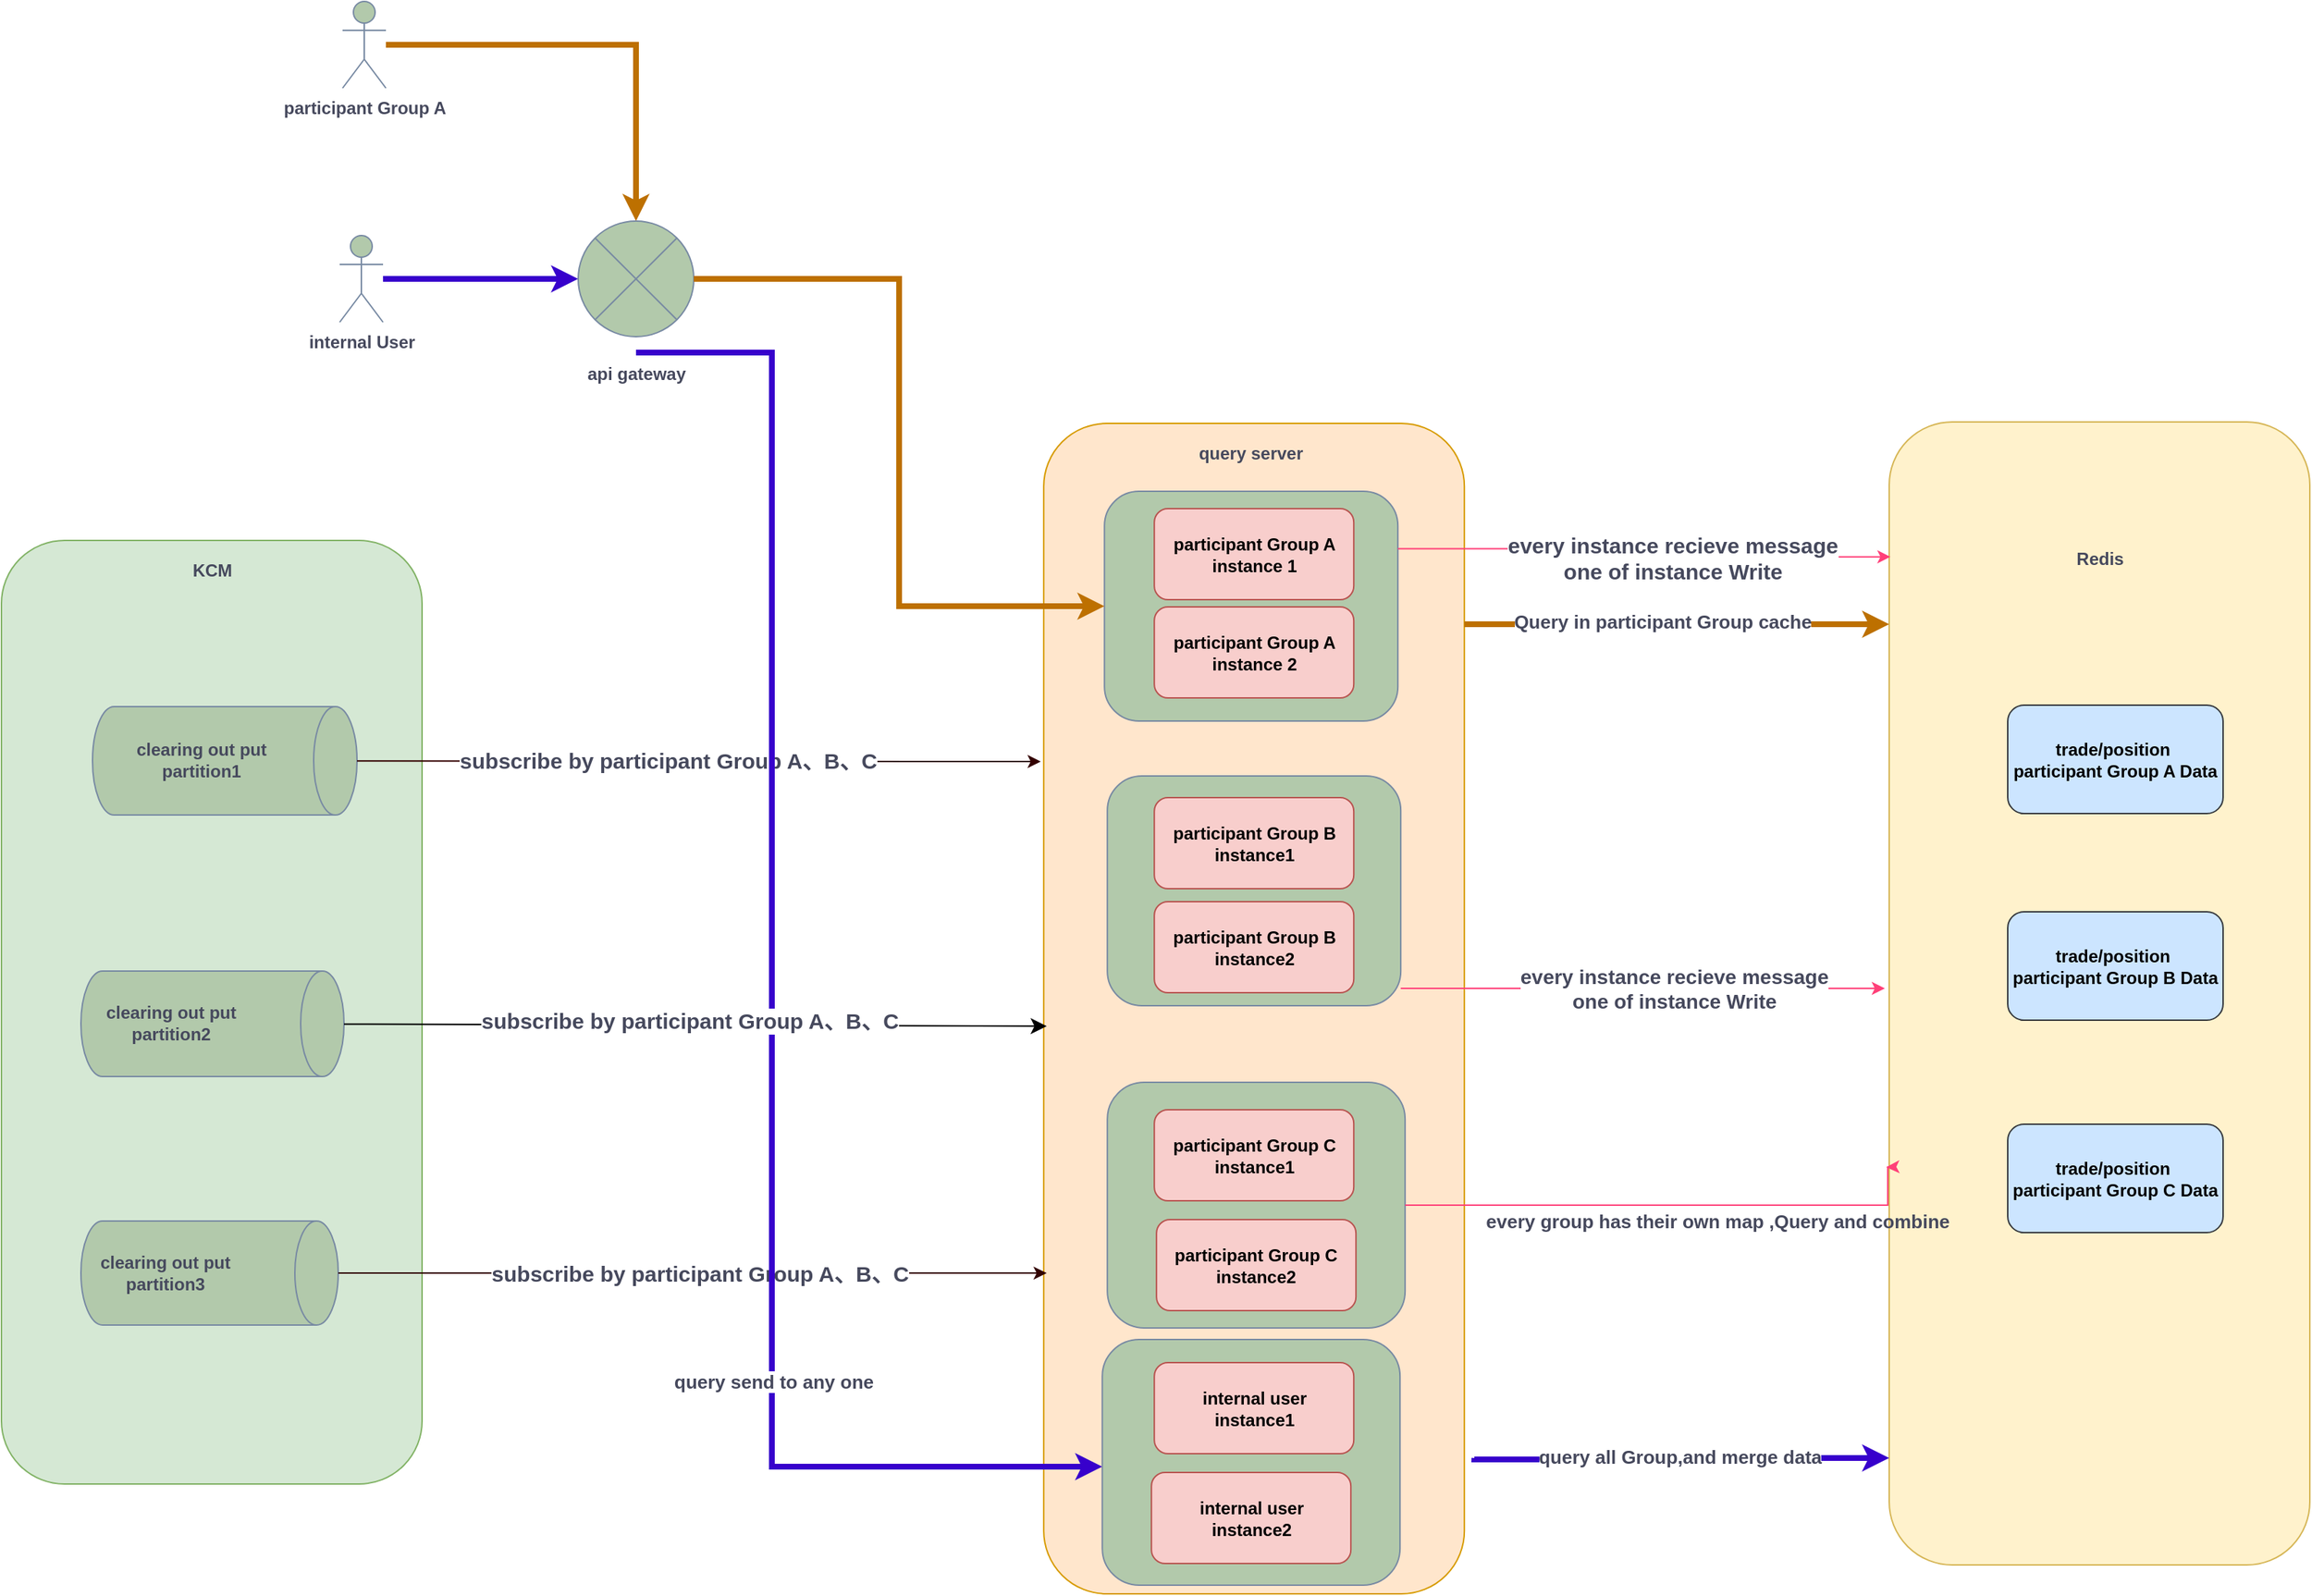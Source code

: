 <mxfile version="24.8.3">
  <diagram name="Copy of recieveKCM" id="2EJsEfAmggMtnAI3iPWr">
    <mxGraphModel dx="1674" dy="2356" grid="0" gridSize="10" guides="1" tooltips="1" connect="1" arrows="1" fold="1" page="0" pageScale="1" pageWidth="850" pageHeight="1100" math="0" shadow="0">
      <root>
        <mxCell id="M6_-3m2SQkEvxoRmAAAT-0" />
        <mxCell id="M6_-3m2SQkEvxoRmAAAT-1" parent="M6_-3m2SQkEvxoRmAAAT-0" />
        <mxCell id="M6_-3m2SQkEvxoRmAAAT-2" value="" style="rounded=1;whiteSpace=wrap;html=1;fillColor=#d5e8d4;strokeColor=#82b366;fontStyle=1" parent="M6_-3m2SQkEvxoRmAAAT-1" vertex="1">
          <mxGeometry x="719" y="-671" width="291" height="653" as="geometry" />
        </mxCell>
        <mxCell id="M6_-3m2SQkEvxoRmAAAT-3" value="KCM" style="text;html=1;align=center;verticalAlign=middle;whiteSpace=wrap;rounded=0;fontColor=#46495D;fontStyle=1" parent="M6_-3m2SQkEvxoRmAAAT-1" vertex="1">
          <mxGeometry x="834.5" y="-665" width="60" height="30" as="geometry" />
        </mxCell>
        <mxCell id="M6_-3m2SQkEvxoRmAAAT-4" value="" style="shape=cylinder3;whiteSpace=wrap;html=1;boundedLbl=1;backgroundOutline=1;size=15;strokeColor=#788AA3;fontColor=#46495D;fillColor=#B2C9AB;rotation=90;fontStyle=1" parent="M6_-3m2SQkEvxoRmAAAT-1" vertex="1">
          <mxGeometry x="836" y="-610" width="75" height="183" as="geometry" />
        </mxCell>
        <mxCell id="M6_-3m2SQkEvxoRmAAAT-5" value="" style="shape=cylinder3;whiteSpace=wrap;html=1;boundedLbl=1;backgroundOutline=1;size=15;strokeColor=#788AA3;fontColor=#46495D;fillColor=#B2C9AB;rotation=90;fontStyle=1" parent="M6_-3m2SQkEvxoRmAAAT-1" vertex="1">
          <mxGeometry x="828.5" y="-427.5" width="73" height="182" as="geometry" />
        </mxCell>
        <mxCell id="M6_-3m2SQkEvxoRmAAAT-6" value="" style="shape=cylinder3;whiteSpace=wrap;html=1;boundedLbl=1;backgroundOutline=1;size=15;strokeColor=#788AA3;fontColor=#46495D;fillColor=#B2C9AB;rotation=90;fontStyle=1" parent="M6_-3m2SQkEvxoRmAAAT-1" vertex="1">
          <mxGeometry x="827" y="-253" width="72" height="178" as="geometry" />
        </mxCell>
        <mxCell id="M6_-3m2SQkEvxoRmAAAT-7" value="&lt;span&gt;clearing out put partition1&lt;/span&gt;" style="text;html=1;align=center;verticalAlign=middle;whiteSpace=wrap;rounded=0;fontColor=#46495D;fontStyle=1" parent="M6_-3m2SQkEvxoRmAAAT-1" vertex="1">
          <mxGeometry x="811" y="-535" width="93" height="31" as="geometry" />
        </mxCell>
        <mxCell id="M6_-3m2SQkEvxoRmAAAT-8" value="&lt;span&gt;clearing out put partition2&lt;/span&gt;" style="text;html=1;align=center;verticalAlign=middle;whiteSpace=wrap;rounded=0;fontColor=#46495D;fontStyle=1" parent="M6_-3m2SQkEvxoRmAAAT-1" vertex="1">
          <mxGeometry x="790" y="-352.5" width="93" height="31" as="geometry" />
        </mxCell>
        <mxCell id="M6_-3m2SQkEvxoRmAAAT-9" value="&lt;span&gt;clearing out put partition3&lt;/span&gt;" style="text;html=1;align=center;verticalAlign=middle;whiteSpace=wrap;rounded=0;fontColor=#46495D;fontStyle=1" parent="M6_-3m2SQkEvxoRmAAAT-1" vertex="1">
          <mxGeometry x="786" y="-179.5" width="93" height="31" as="geometry" />
        </mxCell>
        <mxCell id="M6_-3m2SQkEvxoRmAAAT-10" value="" style="rounded=1;whiteSpace=wrap;html=1;fillColor=#ffe6cc;strokeColor=#d79b00;fontStyle=1" parent="M6_-3m2SQkEvxoRmAAAT-1" vertex="1">
          <mxGeometry x="1440.09" y="-752" width="291" height="810" as="geometry" />
        </mxCell>
        <mxCell id="M6_-3m2SQkEvxoRmAAAT-11" value="query server" style="text;html=1;align=center;verticalAlign=middle;whiteSpace=wrap;rounded=0;fontColor=#46495D;fontStyle=1" parent="M6_-3m2SQkEvxoRmAAAT-1" vertex="1">
          <mxGeometry x="1520.09" y="-746" width="127" height="30" as="geometry" />
        </mxCell>
        <mxCell id="M6_-3m2SQkEvxoRmAAAT-12" style="edgeStyle=orthogonalEdgeStyle;rounded=0;orthogonalLoop=1;jettySize=auto;html=1;entryX=0;entryY=0.5;entryDx=0;entryDy=0;strokeColor=#3700CC;fontColor=#46495D;fillColor=#6a00ff;strokeWidth=4;align=center;verticalAlign=middle;fontFamily=Helvetica;fontSize=11;labelBackgroundColor=default;endArrow=classic;fontStyle=1" parent="M6_-3m2SQkEvxoRmAAAT-1" source="M6_-3m2SQkEvxoRmAAAT-13" target="M6_-3m2SQkEvxoRmAAAT-16" edge="1">
          <mxGeometry relative="1" as="geometry" />
        </mxCell>
        <mxCell id="M6_-3m2SQkEvxoRmAAAT-13" value="internal User" style="shape=umlActor;verticalLabelPosition=bottom;verticalAlign=top;html=1;outlineConnect=0;strokeColor=#788AA3;fontColor=#46495D;fillColor=#B2C9AB;fontStyle=1" parent="M6_-3m2SQkEvxoRmAAAT-1" vertex="1">
          <mxGeometry x="953" y="-882" width="30" height="60" as="geometry" />
        </mxCell>
        <mxCell id="M6_-3m2SQkEvxoRmAAAT-14" style="edgeStyle=orthogonalEdgeStyle;rounded=0;orthogonalLoop=1;jettySize=auto;html=1;strokeColor=#BD7000;fontColor=#46495D;fillColor=#f0a30a;strokeWidth=4;fontStyle=1" parent="M6_-3m2SQkEvxoRmAAAT-1" source="M6_-3m2SQkEvxoRmAAAT-15" target="M6_-3m2SQkEvxoRmAAAT-16" edge="1">
          <mxGeometry relative="1" as="geometry" />
        </mxCell>
        <mxCell id="M6_-3m2SQkEvxoRmAAAT-15" value="participant Group A" style="shape=umlActor;verticalLabelPosition=bottom;verticalAlign=top;html=1;outlineConnect=0;strokeColor=#788AA3;fontColor=#46495D;fillColor=#B2C9AB;fontStyle=1" parent="M6_-3m2SQkEvxoRmAAAT-1" vertex="1">
          <mxGeometry x="955" y="-1044" width="30" height="60" as="geometry" />
        </mxCell>
        <mxCell id="M6_-3m2SQkEvxoRmAAAT-16" value="" style="shape=sumEllipse;perimeter=ellipsePerimeter;whiteSpace=wrap;html=1;backgroundOutline=1;strokeColor=#788AA3;fontColor=#46495D;fillColor=#B2C9AB;fontStyle=1" parent="M6_-3m2SQkEvxoRmAAAT-1" vertex="1">
          <mxGeometry x="1118" y="-892" width="80" height="80" as="geometry" />
        </mxCell>
        <mxCell id="M6_-3m2SQkEvxoRmAAAT-17" value="api gateway" style="text;html=1;align=center;verticalAlign=middle;whiteSpace=wrap;rounded=0;fontColor=#46495D;fontStyle=1" parent="M6_-3m2SQkEvxoRmAAAT-1" vertex="1">
          <mxGeometry x="1098.5" y="-801" width="119" height="30" as="geometry" />
        </mxCell>
        <mxCell id="M6_-3m2SQkEvxoRmAAAT-18" style="edgeStyle=orthogonalEdgeStyle;rounded=0;orthogonalLoop=1;jettySize=auto;html=1;strokeColor=#330000;fontColor=#46495D;fillColor=#B2C9AB;fontStyle=0;entryX=0.007;entryY=0.726;entryDx=0;entryDy=0;entryPerimeter=0;" parent="M6_-3m2SQkEvxoRmAAAT-1" source="M6_-3m2SQkEvxoRmAAAT-6" target="M6_-3m2SQkEvxoRmAAAT-10" edge="1">
          <mxGeometry relative="1" as="geometry">
            <mxPoint x="1462" y="-163" as="targetPoint" />
            <Array as="points" />
          </mxGeometry>
        </mxCell>
        <mxCell id="M6_-3m2SQkEvxoRmAAAT-19" value="&lt;font style=&quot;font-size: 15px;&quot;&gt;subscribe by participant Group A、B、C&lt;/font&gt;" style="edgeLabel;html=1;align=center;verticalAlign=middle;resizable=0;points=[];strokeColor=#788AA3;fontColor=#46495D;fillColor=#B2C9AB;fontStyle=1" parent="M6_-3m2SQkEvxoRmAAAT-18" vertex="1" connectable="0">
          <mxGeometry x="-0.35" y="-2" relative="1" as="geometry">
            <mxPoint x="90" y="-2" as="offset" />
          </mxGeometry>
        </mxCell>
        <mxCell id="M6_-3m2SQkEvxoRmAAAT-20" style="edgeStyle=orthogonalEdgeStyle;rounded=0;orthogonalLoop=1;jettySize=auto;html=1;strokeColor=#330000;fontColor=#46495D;fillColor=#B2C9AB;fontStyle=1;" parent="M6_-3m2SQkEvxoRmAAAT-1" source="M6_-3m2SQkEvxoRmAAAT-4" edge="1">
          <mxGeometry relative="1" as="geometry">
            <mxPoint x="1438" y="-518" as="targetPoint" />
            <Array as="points">
              <mxPoint x="1415" y="-518" />
            </Array>
          </mxGeometry>
        </mxCell>
        <mxCell id="M6_-3m2SQkEvxoRmAAAT-21" value="&lt;span style=&quot;font-size: 15px;&quot;&gt;subscribe by participant Group A、B、C&lt;/span&gt;" style="edgeLabel;html=1;align=center;verticalAlign=middle;resizable=0;points=[];strokeColor=#788AA3;fontColor=#46495D;fillColor=#B2C9AB;fontStyle=1" parent="M6_-3m2SQkEvxoRmAAAT-20" vertex="1" connectable="0">
          <mxGeometry x="-0.408" y="-1" relative="1" as="geometry">
            <mxPoint x="75" y="-2" as="offset" />
          </mxGeometry>
        </mxCell>
        <mxCell id="M6_-3m2SQkEvxoRmAAAT-24" value="" style="rounded=1;whiteSpace=wrap;html=1;fillColor=#fff2cc;strokeColor=#d6b656;fontStyle=1" parent="M6_-3m2SQkEvxoRmAAAT-1" vertex="1">
          <mxGeometry x="2025" y="-753" width="291" height="791" as="geometry" />
        </mxCell>
        <mxCell id="M6_-3m2SQkEvxoRmAAAT-25" value="Redis" style="text;html=1;align=center;verticalAlign=middle;whiteSpace=wrap;rounded=0;fontColor=#46495D;fontStyle=1" parent="M6_-3m2SQkEvxoRmAAAT-1" vertex="1">
          <mxGeometry x="2140.5" y="-673" width="60" height="30" as="geometry" />
        </mxCell>
        <mxCell id="M6_-3m2SQkEvxoRmAAAT-26" value="&lt;span style=&quot;text-wrap: nowrap;&quot;&gt;trade/position&amp;nbsp;&lt;br&gt;&lt;/span&gt;&lt;span style=&quot;text-wrap: nowrap;&quot;&gt;participant Group B Data&lt;/span&gt;&lt;span style=&quot;text-wrap: nowrap;&quot;&gt;&lt;br&gt;&lt;/span&gt;" style="rounded=1;whiteSpace=wrap;html=1;strokeColor=#36393d;fillColor=#cce5ff;fontStyle=1" parent="M6_-3m2SQkEvxoRmAAAT-1" vertex="1">
          <mxGeometry x="2107" y="-414" width="149" height="75" as="geometry" />
        </mxCell>
        <mxCell id="M6_-3m2SQkEvxoRmAAAT-27" style="edgeStyle=orthogonalEdgeStyle;rounded=0;orthogonalLoop=1;jettySize=auto;html=1;strokeColor=#3700CC;fontColor=#46495D;fillColor=#6a00ff;strokeWidth=4;align=center;verticalAlign=middle;fontFamily=Helvetica;fontSize=11;labelBackgroundColor=default;endArrow=classic;exitX=0.5;exitY=0;exitDx=0;exitDy=0;fontStyle=1;" parent="M6_-3m2SQkEvxoRmAAAT-1" source="M6_-3m2SQkEvxoRmAAAT-17" target="M6_-3m2SQkEvxoRmAAAT-54" edge="1">
          <mxGeometry relative="1" as="geometry">
            <mxPoint x="1177" y="-593" as="sourcePoint" />
            <mxPoint x="1429" y="-51" as="targetPoint" />
            <Array as="points">
              <mxPoint x="1252" y="-801" />
              <mxPoint x="1252" y="-30" />
            </Array>
          </mxGeometry>
        </mxCell>
        <mxCell id="M6_-3m2SQkEvxoRmAAAT-28" value="" style="edgeLabel;html=1;align=center;verticalAlign=middle;resizable=0;points=[];strokeColor=#788AA3;fontColor=#46495D;fillColor=#B2C9AB;fontStyle=1" parent="M6_-3m2SQkEvxoRmAAAT-27" vertex="1" connectable="0">
          <mxGeometry x="0.451" y="1" relative="1" as="geometry">
            <mxPoint as="offset" />
          </mxGeometry>
        </mxCell>
        <mxCell id="M6_-3m2SQkEvxoRmAAAT-29" value="&lt;font style=&quot;font-size: 13px;&quot;&gt;query send to any one&lt;/font&gt;" style="edgeLabel;html=1;align=center;verticalAlign=middle;resizable=0;points=[];strokeColor=#788AA3;fontColor=#46495D;fillColor=#B2C9AB;fontStyle=1" parent="M6_-3m2SQkEvxoRmAAAT-27" vertex="1" connectable="0">
          <mxGeometry x="0.473" y="1" relative="1" as="geometry">
            <mxPoint as="offset" />
          </mxGeometry>
        </mxCell>
        <mxCell id="M6_-3m2SQkEvxoRmAAAT-30" value="" style="rounded=1;whiteSpace=wrap;html=1;strokeColor=#788AA3;fontColor=#46495D;fillColor=#B2C9AB;fontStyle=1" parent="M6_-3m2SQkEvxoRmAAAT-1" vertex="1">
          <mxGeometry x="1484.09" y="-296" width="206" height="170" as="geometry" />
        </mxCell>
        <mxCell id="M6_-3m2SQkEvxoRmAAAT-31" value="&lt;span style=&quot;text-wrap: nowrap;&quot;&gt;participant Group C&lt;br&gt;instance1&lt;/span&gt;" style="rounded=1;whiteSpace=wrap;html=1;strokeColor=#b85450;fillColor=#f8cecc;fontStyle=1" parent="M6_-3m2SQkEvxoRmAAAT-1" vertex="1">
          <mxGeometry x="1516.59" y="-277" width="138" height="63" as="geometry" />
        </mxCell>
        <mxCell id="M6_-3m2SQkEvxoRmAAAT-32" value="&lt;span style=&quot;text-wrap: nowrap;&quot;&gt;participant Group C&lt;/span&gt;&lt;br style=&quot;text-wrap: nowrap;&quot;&gt;&lt;span style=&quot;text-wrap: nowrap;&quot;&gt;instance2&lt;/span&gt;" style="rounded=1;whiteSpace=wrap;html=1;strokeColor=#b85450;fillColor=#f8cecc;fontStyle=1" parent="M6_-3m2SQkEvxoRmAAAT-1" vertex="1">
          <mxGeometry x="1518.09" y="-201" width="138" height="63" as="geometry" />
        </mxCell>
        <mxCell id="M6_-3m2SQkEvxoRmAAAT-33" style="edgeStyle=orthogonalEdgeStyle;rounded=0;orthogonalLoop=1;jettySize=auto;html=1;strokeColor=#FF4079;fontColor=#46495D;fillColor=#ffff88;fontStyle=1" parent="M6_-3m2SQkEvxoRmAAAT-1" source="M6_-3m2SQkEvxoRmAAAT-35" edge="1">
          <mxGeometry relative="1" as="geometry">
            <mxPoint x="2022" y="-361" as="targetPoint" />
            <Array as="points">
              <mxPoint x="2014" y="-361" />
              <mxPoint x="2014" y="-361" />
            </Array>
          </mxGeometry>
        </mxCell>
        <mxCell id="M6_-3m2SQkEvxoRmAAAT-34" value="&lt;font style=&quot;font-size: 14px;&quot;&gt;every instance recieve message&lt;br&gt;one of instance Write&lt;/font&gt;" style="edgeLabel;html=1;align=center;verticalAlign=middle;resizable=0;points=[];strokeColor=#788AA3;fontColor=#46495D;fillColor=#B2C9AB;fontStyle=1" parent="M6_-3m2SQkEvxoRmAAAT-33" vertex="1" connectable="0">
          <mxGeometry x="0.12" relative="1" as="geometry">
            <mxPoint x="1" as="offset" />
          </mxGeometry>
        </mxCell>
        <mxCell id="M6_-3m2SQkEvxoRmAAAT-35" value="" style="rounded=1;whiteSpace=wrap;html=1;strokeColor=#788AA3;fontColor=#46495D;fillColor=#B2C9AB;fontStyle=1" parent="M6_-3m2SQkEvxoRmAAAT-1" vertex="1">
          <mxGeometry x="1484.09" y="-508" width="203" height="159" as="geometry" />
        </mxCell>
        <mxCell id="M6_-3m2SQkEvxoRmAAAT-36" value="&lt;span style=&quot;text-wrap: nowrap;&quot;&gt;participant Group B&lt;/span&gt;&lt;div&gt;&lt;span style=&quot;text-wrap: nowrap;&quot;&gt;instance1&lt;/span&gt;&lt;/div&gt;" style="rounded=1;whiteSpace=wrap;html=1;strokeColor=#b85450;fillColor=#f8cecc;fontStyle=1" parent="M6_-3m2SQkEvxoRmAAAT-1" vertex="1">
          <mxGeometry x="1516.59" y="-493" width="138" height="63" as="geometry" />
        </mxCell>
        <mxCell id="M6_-3m2SQkEvxoRmAAAT-37" value="&lt;span style=&quot;text-wrap: nowrap;&quot;&gt;participant Group B&lt;/span&gt;&lt;div&gt;&lt;span style=&quot;text-wrap: nowrap;&quot;&gt;instance2&lt;/span&gt;&lt;/div&gt;" style="rounded=1;whiteSpace=wrap;html=1;strokeColor=#b85450;fillColor=#f8cecc;fontStyle=1" parent="M6_-3m2SQkEvxoRmAAAT-1" vertex="1">
          <mxGeometry x="1516.59" y="-421" width="138" height="63" as="geometry" />
        </mxCell>
        <mxCell id="M6_-3m2SQkEvxoRmAAAT-38" value="" style="rounded=1;whiteSpace=wrap;html=1;strokeColor=#788AA3;fontColor=#46495D;fillColor=#B2C9AB;fontStyle=1" parent="M6_-3m2SQkEvxoRmAAAT-1" vertex="1">
          <mxGeometry x="1482.09" y="-705" width="203" height="159" as="geometry" />
        </mxCell>
        <mxCell id="M6_-3m2SQkEvxoRmAAAT-39" value="&lt;span style=&quot;text-wrap: nowrap;&quot;&gt;participant Group A&lt;/span&gt;&lt;br style=&quot;text-wrap: nowrap;&quot;&gt;&lt;span style=&quot;text-wrap: nowrap;&quot;&gt;instance 1&lt;/span&gt;" style="rounded=1;whiteSpace=wrap;html=1;strokeColor=#b85450;fillColor=#f8cecc;fontStyle=1" parent="M6_-3m2SQkEvxoRmAAAT-1" vertex="1">
          <mxGeometry x="1516.59" y="-693" width="138" height="63" as="geometry" />
        </mxCell>
        <mxCell id="M6_-3m2SQkEvxoRmAAAT-40" value="&lt;span style=&quot;text-wrap: nowrap;&quot;&gt;participant Group A&lt;br&gt;instance 2&lt;/span&gt;" style="rounded=1;whiteSpace=wrap;html=1;strokeColor=#b85450;fillColor=#f8cecc;fontStyle=1" parent="M6_-3m2SQkEvxoRmAAAT-1" vertex="1">
          <mxGeometry x="1516.59" y="-625" width="138" height="63" as="geometry" />
        </mxCell>
        <mxCell id="M6_-3m2SQkEvxoRmAAAT-41" style="edgeStyle=orthogonalEdgeStyle;rounded=0;orthogonalLoop=1;jettySize=auto;html=1;strokeColor=#BD7000;fontColor=#46495D;fillColor=#f0a30a;strokeWidth=4;exitX=1;exitY=0.5;exitDx=0;exitDy=0;entryX=0;entryY=0.5;entryDx=0;entryDy=0;fontStyle=1" parent="M6_-3m2SQkEvxoRmAAAT-1" source="M6_-3m2SQkEvxoRmAAAT-16" target="M6_-3m2SQkEvxoRmAAAT-38" edge="1">
          <mxGeometry relative="1" as="geometry">
            <mxPoint x="1089" y="-882" as="sourcePoint" />
            <mxPoint x="1262" y="-760" as="targetPoint" />
          </mxGeometry>
        </mxCell>
        <mxCell id="M6_-3m2SQkEvxoRmAAAT-42" style="edgeStyle=orthogonalEdgeStyle;rounded=0;orthogonalLoop=1;jettySize=auto;html=1;strokeColor=#BD7000;fontColor=#46495D;fillColor=#f0a30a;strokeWidth=4;fontStyle=1;" parent="M6_-3m2SQkEvxoRmAAAT-1" source="M6_-3m2SQkEvxoRmAAAT-10" target="M6_-3m2SQkEvxoRmAAAT-24" edge="1">
          <mxGeometry relative="1" as="geometry">
            <mxPoint x="1738" y="-622" as="sourcePoint" />
            <mxPoint x="2148.91" y="-516.5" as="targetPoint" />
            <Array as="points">
              <mxPoint x="1950" y="-613" />
              <mxPoint x="1950" y="-613" />
            </Array>
          </mxGeometry>
        </mxCell>
        <mxCell id="M6_-3m2SQkEvxoRmAAAT-43" value="&lt;font style=&quot;font-size: 13px;&quot;&gt;Query in participant Group cache&lt;/font&gt;" style="edgeLabel;html=1;align=center;verticalAlign=middle;resizable=0;points=[];strokeColor=#788AA3;fontColor=#46495D;fillColor=#B2C9AB;fontStyle=1" parent="M6_-3m2SQkEvxoRmAAAT-42" vertex="1" connectable="0">
          <mxGeometry x="0.053" relative="1" as="geometry">
            <mxPoint x="-18" y="-2" as="offset" />
          </mxGeometry>
        </mxCell>
        <mxCell id="M6_-3m2SQkEvxoRmAAAT-46" style="edgeStyle=orthogonalEdgeStyle;rounded=0;orthogonalLoop=1;jettySize=auto;html=1;entryX=-0.007;entryY=0.652;entryDx=0;entryDy=0;strokeColor=#FF4079;fontColor=#46495D;fillColor=#ffff88;exitX=1;exitY=0.5;exitDx=0;exitDy=0;entryPerimeter=0;fontStyle=1" parent="M6_-3m2SQkEvxoRmAAAT-1" source="M6_-3m2SQkEvxoRmAAAT-30" target="M6_-3m2SQkEvxoRmAAAT-24" edge="1">
          <mxGeometry relative="1" as="geometry">
            <mxPoint x="1748" y="-351" as="sourcePoint" />
            <mxPoint x="2035" y="-506" as="targetPoint" />
            <Array as="points">
              <mxPoint x="2024" y="-211" />
            </Array>
          </mxGeometry>
        </mxCell>
        <mxCell id="M6_-3m2SQkEvxoRmAAAT-48" style="edgeStyle=orthogonalEdgeStyle;rounded=0;orthogonalLoop=1;jettySize=auto;html=1;entryX=0.003;entryY=0.118;entryDx=0;entryDy=0;strokeColor=#FF4079;fontColor=#46495D;fillColor=#ffff88;exitX=1;exitY=0.25;exitDx=0;exitDy=0;entryPerimeter=0;fontStyle=1" parent="M6_-3m2SQkEvxoRmAAAT-1" source="M6_-3m2SQkEvxoRmAAAT-38" target="M6_-3m2SQkEvxoRmAAAT-24" edge="1">
          <mxGeometry relative="1" as="geometry">
            <mxPoint x="1748" y="-351" as="sourcePoint" />
            <mxPoint x="2035" y="-506" as="targetPoint" />
          </mxGeometry>
        </mxCell>
        <mxCell id="M6_-3m2SQkEvxoRmAAAT-49" value="&lt;font style=&quot;font-size: 15px;&quot;&gt;every instance recieve message&lt;br&gt;one of instance Write&lt;/font&gt;" style="edgeLabel;html=1;align=center;verticalAlign=middle;resizable=0;points=[];strokeColor=#788AA3;fontColor=#46495D;fillColor=#B2C9AB;fontStyle=1" parent="M6_-3m2SQkEvxoRmAAAT-48" vertex="1" connectable="0">
          <mxGeometry x="0.12" relative="1" as="geometry">
            <mxPoint x="1" as="offset" />
          </mxGeometry>
        </mxCell>
        <mxCell id="M6_-3m2SQkEvxoRmAAAT-50" value="&lt;font style=&quot;font-size: 13px;&quot;&gt;every group has their own map ,Query and combine&lt;/font&gt;" style="text;html=1;align=center;verticalAlign=middle;resizable=0;points=[];autosize=1;strokeColor=none;fillColor=none;fontColor=#46495D;fontStyle=1" parent="M6_-3m2SQkEvxoRmAAAT-1" vertex="1">
          <mxGeometry x="1747" y="-214" width="317" height="28" as="geometry" />
        </mxCell>
        <mxCell id="M6_-3m2SQkEvxoRmAAAT-52" value="&lt;span style=&quot;text-wrap: nowrap;&quot;&gt;trade/position&amp;nbsp;&lt;br&gt;participant Group A Data&lt;/span&gt;" style="rounded=1;whiteSpace=wrap;html=1;strokeColor=#36393d;fillColor=#cce5ff;fontStyle=1" parent="M6_-3m2SQkEvxoRmAAAT-1" vertex="1">
          <mxGeometry x="2107" y="-557" width="149" height="75" as="geometry" />
        </mxCell>
        <mxCell id="M6_-3m2SQkEvxoRmAAAT-53" value="&lt;span style=&quot;text-wrap: nowrap;&quot;&gt;trade/position&amp;nbsp;&lt;br&gt;&lt;/span&gt;&lt;span style=&quot;text-wrap: nowrap;&quot;&gt;participant Group C Data&lt;/span&gt;&lt;span style=&quot;text-wrap: nowrap;&quot;&gt;&lt;br&gt;&lt;/span&gt;" style="rounded=1;whiteSpace=wrap;html=1;strokeColor=#36393d;fillColor=#cce5ff;fontStyle=1" parent="M6_-3m2SQkEvxoRmAAAT-1" vertex="1">
          <mxGeometry x="2107" y="-267" width="149" height="75" as="geometry" />
        </mxCell>
        <mxCell id="M6_-3m2SQkEvxoRmAAAT-54" value="" style="rounded=1;whiteSpace=wrap;html=1;strokeColor=#788AA3;fontColor=#46495D;fillColor=#B2C9AB;fontStyle=1" parent="M6_-3m2SQkEvxoRmAAAT-1" vertex="1">
          <mxGeometry x="1480.59" y="-118" width="206" height="170" as="geometry" />
        </mxCell>
        <mxCell id="M6_-3m2SQkEvxoRmAAAT-55" value="&lt;span style=&quot;text-wrap: nowrap;&quot;&gt;internal user&lt;br&gt;instance1&lt;/span&gt;" style="rounded=1;whiteSpace=wrap;html=1;strokeColor=#b85450;fillColor=#f8cecc;fontStyle=1" parent="M6_-3m2SQkEvxoRmAAAT-1" vertex="1">
          <mxGeometry x="1516.59" y="-102" width="138" height="63" as="geometry" />
        </mxCell>
        <mxCell id="M6_-3m2SQkEvxoRmAAAT-56" value="&lt;span style=&quot;text-wrap: nowrap;&quot;&gt;internal user&lt;/span&gt;&lt;br style=&quot;text-wrap: nowrap;&quot;&gt;&lt;span style=&quot;text-wrap: nowrap;&quot;&gt;instance2&lt;/span&gt;" style="rounded=1;whiteSpace=wrap;html=1;strokeColor=#b85450;fillColor=#f8cecc;fontStyle=1" parent="M6_-3m2SQkEvxoRmAAAT-1" vertex="1">
          <mxGeometry x="1514.59" y="-26" width="138" height="63" as="geometry" />
        </mxCell>
        <mxCell id="KhiKMewJtcw4rjyNLkzX-0" style="edgeStyle=none;curved=1;rounded=0;orthogonalLoop=1;jettySize=auto;html=1;entryX=0.007;entryY=0.515;entryDx=0;entryDy=0;entryPerimeter=0;fontSize=12;startSize=8;endSize=8;" parent="M6_-3m2SQkEvxoRmAAAT-1" source="M6_-3m2SQkEvxoRmAAAT-5" target="M6_-3m2SQkEvxoRmAAAT-10" edge="1">
          <mxGeometry relative="1" as="geometry" />
        </mxCell>
        <mxCell id="AA9q0XHQou2nM1GhBnzn-0" value="&lt;span style=&quot;font-size: 15px;&quot;&gt;subscribe by participant Group A、B、C&lt;/span&gt;" style="edgeLabel;html=1;align=center;verticalAlign=middle;resizable=0;points=[];strokeColor=#788AA3;fontColor=#46495D;fillColor=#B2C9AB;fontStyle=1" vertex="1" connectable="0" parent="M6_-3m2SQkEvxoRmAAAT-1">
          <mxGeometry x="1194.999" y="-338.996" as="geometry" />
        </mxCell>
        <mxCell id="AA9q0XHQou2nM1GhBnzn-1" style="edgeStyle=orthogonalEdgeStyle;rounded=0;orthogonalLoop=1;jettySize=auto;html=1;strokeColor=#3700CC;fontColor=#46495D;fillColor=#6a00ff;strokeWidth=4;align=center;verticalAlign=middle;fontFamily=Helvetica;fontSize=11;labelBackgroundColor=default;endArrow=classic;fontStyle=1;entryX=-0.007;entryY=0.24;entryDx=0;entryDy=0;entryPerimeter=0;" edge="1" parent="M6_-3m2SQkEvxoRmAAAT-1">
          <mxGeometry relative="1" as="geometry">
            <mxPoint x="1738.04" y="-36" as="sourcePoint" />
            <mxPoint x="2025.003" y="-36" as="targetPoint" />
            <Array as="points">
              <mxPoint x="1887.04" y="-35" />
              <mxPoint x="1887.04" y="-36" />
            </Array>
          </mxGeometry>
        </mxCell>
        <mxCell id="AA9q0XHQou2nM1GhBnzn-2" value="" style="edgeLabel;html=1;align=center;verticalAlign=middle;resizable=0;points=[];strokeColor=#788AA3;fontColor=#46495D;fillColor=#B2C9AB;fontStyle=1" vertex="1" connectable="0" parent="AA9q0XHQou2nM1GhBnzn-1">
          <mxGeometry x="0.451" y="1" relative="1" as="geometry">
            <mxPoint as="offset" />
          </mxGeometry>
        </mxCell>
        <mxCell id="AA9q0XHQou2nM1GhBnzn-3" value="&lt;font style=&quot;font-size: 13px;&quot;&gt;query all Group,and merge data&lt;/font&gt;" style="edgeLabel;html=1;align=center;verticalAlign=middle;resizable=0;points=[];strokeColor=#788AA3;fontColor=#46495D;fillColor=#B2C9AB;fontStyle=1" vertex="1" connectable="0" parent="AA9q0XHQou2nM1GhBnzn-1">
          <mxGeometry x="0.473" y="1" relative="1" as="geometry">
            <mxPoint x="-69" as="offset" />
          </mxGeometry>
        </mxCell>
      </root>
    </mxGraphModel>
  </diagram>
</mxfile>
